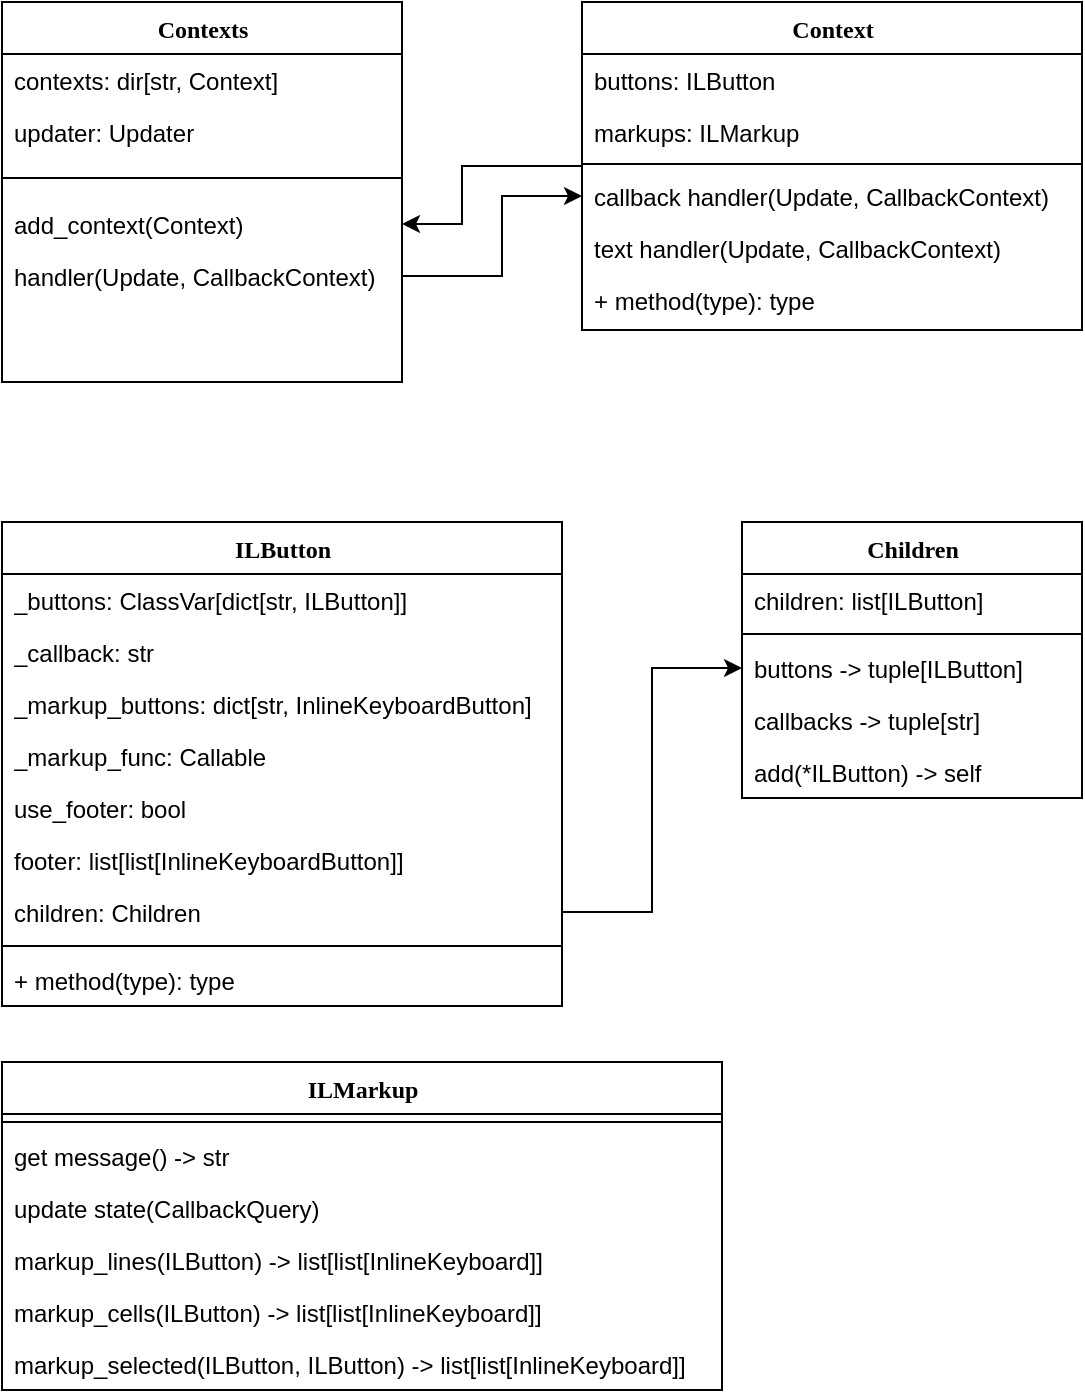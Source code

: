 <mxfile version="20.3.6" type="device"><diagram name="Page-1" id="6133507b-19e7-1e82-6fc7-422aa6c4b21f"><mxGraphModel dx="1509" dy="756" grid="1" gridSize="10" guides="1" tooltips="1" connect="1" arrows="1" fold="1" page="1" pageScale="1" pageWidth="1100" pageHeight="850" background="none" math="0" shadow="0"><root><mxCell id="0"/><mxCell id="1" parent="0"/><mxCell id="235556782a83e6d0-1" value="ILButton" style="swimlane;html=1;fontStyle=1;align=center;verticalAlign=top;childLayout=stackLayout;horizontal=1;startSize=26;horizontalStack=0;resizeParent=1;resizeLast=0;collapsible=1;marginBottom=0;swimlaneFillColor=#ffffff;rounded=0;shadow=0;comic=0;labelBackgroundColor=none;strokeWidth=1;fillColor=none;fontFamily=Verdana;fontSize=12" parent="1" vertex="1"><mxGeometry x="70" y="330" width="280" height="242" as="geometry"/></mxCell><mxCell id="235556782a83e6d0-2" value="_buttons: ClassVar[dict[str, ILButton]]" style="text;html=1;strokeColor=none;fillColor=none;align=left;verticalAlign=top;spacingLeft=4;spacingRight=4;whiteSpace=wrap;overflow=hidden;rotatable=0;points=[[0,0.5],[1,0.5]];portConstraint=eastwest;" parent="235556782a83e6d0-1" vertex="1"><mxGeometry y="26" width="280" height="26" as="geometry"/></mxCell><mxCell id="235556782a83e6d0-3" value="_callback: str" style="text;html=1;strokeColor=none;fillColor=none;align=left;verticalAlign=top;spacingLeft=4;spacingRight=4;whiteSpace=wrap;overflow=hidden;rotatable=0;points=[[0,0.5],[1,0.5]];portConstraint=eastwest;" parent="235556782a83e6d0-1" vertex="1"><mxGeometry y="52" width="280" height="26" as="geometry"/></mxCell><mxCell id="235556782a83e6d0-5" value="_markup_buttons: dict[str, InlineKeyboardButton]" style="text;html=1;strokeColor=none;fillColor=none;align=left;verticalAlign=top;spacingLeft=4;spacingRight=4;whiteSpace=wrap;overflow=hidden;rotatable=0;points=[[0,0.5],[1,0.5]];portConstraint=eastwest;" parent="235556782a83e6d0-1" vertex="1"><mxGeometry y="78" width="280" height="26" as="geometry"/></mxCell><mxCell id="SgPTMHsgucGZpjwZMQLX-17" value="_markup_func: Callable" style="text;html=1;strokeColor=none;fillColor=none;align=left;verticalAlign=top;spacingLeft=4;spacingRight=4;whiteSpace=wrap;overflow=hidden;rotatable=0;points=[[0,0.5],[1,0.5]];portConstraint=eastwest;" vertex="1" parent="235556782a83e6d0-1"><mxGeometry y="104" width="280" height="26" as="geometry"/></mxCell><mxCell id="SgPTMHsgucGZpjwZMQLX-27" value="use_footer: bool" style="text;html=1;strokeColor=none;fillColor=none;align=left;verticalAlign=top;spacingLeft=4;spacingRight=4;whiteSpace=wrap;overflow=hidden;rotatable=0;points=[[0,0.5],[1,0.5]];portConstraint=eastwest;" vertex="1" parent="235556782a83e6d0-1"><mxGeometry y="130" width="280" height="26" as="geometry"/></mxCell><mxCell id="SgPTMHsgucGZpjwZMQLX-19" value="footer: list[list[InlineKeyboardButton]]" style="text;html=1;strokeColor=none;fillColor=none;align=left;verticalAlign=top;spacingLeft=4;spacingRight=4;whiteSpace=wrap;overflow=hidden;rotatable=0;points=[[0,0.5],[1,0.5]];portConstraint=eastwest;" vertex="1" parent="235556782a83e6d0-1"><mxGeometry y="156" width="280" height="26" as="geometry"/></mxCell><mxCell id="SgPTMHsgucGZpjwZMQLX-18" value="children: Children" style="text;html=1;strokeColor=none;fillColor=none;align=left;verticalAlign=top;spacingLeft=4;spacingRight=4;whiteSpace=wrap;overflow=hidden;rotatable=0;points=[[0,0.5],[1,0.5]];portConstraint=eastwest;" vertex="1" parent="235556782a83e6d0-1"><mxGeometry y="182" width="280" height="26" as="geometry"/></mxCell><mxCell id="235556782a83e6d0-6" value="" style="line;html=1;strokeWidth=1;fillColor=none;align=left;verticalAlign=middle;spacingTop=-1;spacingLeft=3;spacingRight=3;rotatable=0;labelPosition=right;points=[];portConstraint=eastwest;" parent="235556782a83e6d0-1" vertex="1"><mxGeometry y="208" width="280" height="8" as="geometry"/></mxCell><mxCell id="235556782a83e6d0-7" value="+ method(type): type" style="text;html=1;strokeColor=none;fillColor=none;align=left;verticalAlign=top;spacingLeft=4;spacingRight=4;whiteSpace=wrap;overflow=hidden;rotatable=0;points=[[0,0.5],[1,0.5]];portConstraint=eastwest;" parent="235556782a83e6d0-1" vertex="1"><mxGeometry y="216" width="280" height="26" as="geometry"/></mxCell><mxCell id="78961159f06e98e8-17" value="Contexts" style="swimlane;html=1;fontStyle=1;align=center;verticalAlign=top;childLayout=stackLayout;horizontal=1;startSize=26;horizontalStack=0;resizeParent=1;resizeLast=0;collapsible=1;marginBottom=0;swimlaneFillColor=#ffffff;rounded=0;shadow=0;comic=0;labelBackgroundColor=none;strokeWidth=1;fillColor=none;fontFamily=Verdana;fontSize=12" parent="1" vertex="1"><mxGeometry x="70" y="70" width="200" height="190" as="geometry"><mxRectangle x="35" y="132" width="100" height="30" as="alternateBounds"/></mxGeometry></mxCell><mxCell id="78961159f06e98e8-23" value="contexts: dir[str, Context]" style="text;html=1;strokeColor=none;fillColor=none;align=left;verticalAlign=top;spacingLeft=4;spacingRight=4;whiteSpace=wrap;overflow=hidden;rotatable=0;points=[[0,0.5],[1,0.5]];portConstraint=eastwest;" parent="78961159f06e98e8-17" vertex="1"><mxGeometry y="26" width="200" height="26" as="geometry"/></mxCell><mxCell id="78961159f06e98e8-24" value="updater: Updater" style="text;html=1;strokeColor=none;fillColor=none;align=left;verticalAlign=top;spacingLeft=4;spacingRight=4;whiteSpace=wrap;overflow=hidden;rotatable=0;points=[[0,0.5],[1,0.5]];portConstraint=eastwest;" parent="78961159f06e98e8-17" vertex="1"><mxGeometry y="52" width="200" height="26" as="geometry"/></mxCell><mxCell id="78961159f06e98e8-19" value="" style="line;html=1;strokeWidth=1;fillColor=none;align=left;verticalAlign=middle;spacingTop=-1;spacingLeft=3;spacingRight=3;rotatable=0;labelPosition=right;points=[];portConstraint=eastwest;" parent="78961159f06e98e8-17" vertex="1"><mxGeometry y="78" width="200" height="20" as="geometry"/></mxCell><mxCell id="78961159f06e98e8-27" value="add_context(Context)" style="text;html=1;strokeColor=none;fillColor=none;align=left;verticalAlign=top;spacingLeft=4;spacingRight=4;whiteSpace=wrap;overflow=hidden;rotatable=0;points=[[0,0.5],[1,0.5]];portConstraint=eastwest;" parent="78961159f06e98e8-17" vertex="1"><mxGeometry y="98" width="200" height="26" as="geometry"/></mxCell><mxCell id="SgPTMHsgucGZpjwZMQLX-5" value="handler(Update, CallbackContext)" style="text;html=1;strokeColor=none;fillColor=none;align=left;verticalAlign=top;spacingLeft=4;spacingRight=4;whiteSpace=wrap;overflow=hidden;rotatable=0;points=[[0,0.5],[1,0.5]];portConstraint=eastwest;" vertex="1" parent="78961159f06e98e8-17"><mxGeometry y="124" width="200" height="26" as="geometry"/></mxCell><mxCell id="SgPTMHsgucGZpjwZMQLX-8" style="edgeStyle=orthogonalEdgeStyle;rounded=0;orthogonalLoop=1;jettySize=auto;html=1;entryX=1;entryY=0.5;entryDx=0;entryDy=0;" edge="1" parent="1" source="78961159f06e98e8-43" target="78961159f06e98e8-27"><mxGeometry relative="1" as="geometry"><Array as="points"><mxPoint x="300" y="152"/><mxPoint x="300" y="181"/></Array></mxGeometry></mxCell><mxCell id="78961159f06e98e8-43" value="Context" style="swimlane;html=1;fontStyle=1;align=center;verticalAlign=top;childLayout=stackLayout;horizontal=1;startSize=26;horizontalStack=0;resizeParent=1;resizeLast=0;collapsible=1;marginBottom=0;swimlaneFillColor=#ffffff;rounded=0;shadow=0;comic=0;labelBackgroundColor=none;strokeWidth=1;fillColor=none;fontFamily=Verdana;fontSize=12" parent="1" vertex="1"><mxGeometry x="360" y="70" width="250" height="164" as="geometry"><mxRectangle x="350" y="70.0" width="90" height="30" as="alternateBounds"/></mxGeometry></mxCell><mxCell id="78961159f06e98e8-44" value="buttons: ILButton" style="text;html=1;strokeColor=none;fillColor=none;align=left;verticalAlign=top;spacingLeft=4;spacingRight=4;whiteSpace=wrap;overflow=hidden;rotatable=0;points=[[0,0.5],[1,0.5]];portConstraint=eastwest;" parent="78961159f06e98e8-43" vertex="1"><mxGeometry y="26" width="250" height="26" as="geometry"/></mxCell><mxCell id="78961159f06e98e8-45" value="markups: ILMarkup" style="text;html=1;strokeColor=none;fillColor=none;align=left;verticalAlign=top;spacingLeft=4;spacingRight=4;whiteSpace=wrap;overflow=hidden;rotatable=0;points=[[0,0.5],[1,0.5]];portConstraint=eastwest;" parent="78961159f06e98e8-43" vertex="1"><mxGeometry y="52" width="250" height="26" as="geometry"/></mxCell><mxCell id="78961159f06e98e8-51" value="" style="line;html=1;strokeWidth=1;fillColor=none;align=left;verticalAlign=middle;spacingTop=-1;spacingLeft=3;spacingRight=3;rotatable=0;labelPosition=right;points=[];portConstraint=eastwest;" parent="78961159f06e98e8-43" vertex="1"><mxGeometry y="78" width="250" height="6" as="geometry"/></mxCell><mxCell id="78961159f06e98e8-52" value="callback handler(Update, CallbackContext)" style="text;html=1;strokeColor=none;fillColor=none;align=left;verticalAlign=top;spacingLeft=4;spacingRight=4;whiteSpace=wrap;overflow=hidden;rotatable=0;points=[[0,0.5],[1,0.5]];portConstraint=eastwest;" parent="78961159f06e98e8-43" vertex="1"><mxGeometry y="84" width="250" height="26" as="geometry"/></mxCell><mxCell id="b94bc138ca980ef-2" value="text handler(Update, CallbackContext)" style="text;html=1;strokeColor=none;fillColor=none;align=left;verticalAlign=top;spacingLeft=4;spacingRight=4;whiteSpace=wrap;overflow=hidden;rotatable=0;points=[[0,0.5],[1,0.5]];portConstraint=eastwest;" parent="78961159f06e98e8-43" vertex="1"><mxGeometry y="110" width="250" height="26" as="geometry"/></mxCell><mxCell id="b94bc138ca980ef-3" value="+ method(type): type" style="text;html=1;strokeColor=none;fillColor=none;align=left;verticalAlign=top;spacingLeft=4;spacingRight=4;whiteSpace=wrap;overflow=hidden;rotatable=0;points=[[0,0.5],[1,0.5]];portConstraint=eastwest;" parent="78961159f06e98e8-43" vertex="1"><mxGeometry y="136" width="250" height="26" as="geometry"/></mxCell><mxCell id="78961159f06e98e8-69" value="ILMarkup" style="swimlane;html=1;fontStyle=1;align=center;verticalAlign=top;childLayout=stackLayout;horizontal=1;startSize=26;horizontalStack=0;resizeParent=1;resizeLast=0;collapsible=1;marginBottom=0;swimlaneFillColor=#ffffff;rounded=0;shadow=0;comic=0;labelBackgroundColor=none;strokeWidth=1;fillColor=none;fontFamily=Verdana;fontSize=12" parent="1" vertex="1"><mxGeometry x="70" y="600" width="360" height="164" as="geometry"/></mxCell><mxCell id="78961159f06e98e8-77" value="" style="line;html=1;strokeWidth=1;fillColor=none;align=left;verticalAlign=middle;spacingTop=-1;spacingLeft=3;spacingRight=3;rotatable=0;labelPosition=right;points=[];portConstraint=eastwest;" parent="78961159f06e98e8-69" vertex="1"><mxGeometry y="26" width="360" height="8" as="geometry"/></mxCell><mxCell id="78961159f06e98e8-70" value="get message() -&amp;gt; str" style="text;html=1;strokeColor=none;fillColor=none;align=left;verticalAlign=top;spacingLeft=4;spacingRight=4;whiteSpace=wrap;overflow=hidden;rotatable=0;points=[[0,0.5],[1,0.5]];portConstraint=eastwest;" parent="78961159f06e98e8-69" vertex="1"><mxGeometry y="34" width="360" height="26" as="geometry"/></mxCell><mxCell id="SgPTMHsgucGZpjwZMQLX-9" value="update state(CallbackQuery)" style="text;html=1;strokeColor=none;fillColor=none;align=left;verticalAlign=top;spacingLeft=4;spacingRight=4;whiteSpace=wrap;overflow=hidden;rotatable=0;points=[[0,0.5],[1,0.5]];portConstraint=eastwest;" vertex="1" parent="78961159f06e98e8-69"><mxGeometry y="60" width="360" height="26" as="geometry"/></mxCell><mxCell id="SgPTMHsgucGZpjwZMQLX-29" value="markup_lines(ILButton) -&amp;gt; list[list[InlineKeyboard]]" style="text;html=1;strokeColor=none;fillColor=none;align=left;verticalAlign=top;spacingLeft=4;spacingRight=4;whiteSpace=wrap;overflow=hidden;rotatable=0;points=[[0,0.5],[1,0.5]];portConstraint=eastwest;" vertex="1" parent="78961159f06e98e8-69"><mxGeometry y="86" width="360" height="26" as="geometry"/></mxCell><mxCell id="SgPTMHsgucGZpjwZMQLX-30" value="markup_cells(ILButton) -&amp;gt; list[list[InlineKeyboard]]" style="text;html=1;strokeColor=none;fillColor=none;align=left;verticalAlign=top;spacingLeft=4;spacingRight=4;whiteSpace=wrap;overflow=hidden;rotatable=0;points=[[0,0.5],[1,0.5]];portConstraint=eastwest;" vertex="1" parent="78961159f06e98e8-69"><mxGeometry y="112" width="360" height="26" as="geometry"/></mxCell><mxCell id="SgPTMHsgucGZpjwZMQLX-33" value="markup_selected(ILButton, ILButton) -&amp;gt; list[list[InlineKeyboard]]" style="text;html=1;strokeColor=none;fillColor=none;align=left;verticalAlign=top;spacingLeft=4;spacingRight=4;whiteSpace=wrap;overflow=hidden;rotatable=0;points=[[0,0.5],[1,0.5]];portConstraint=eastwest;" vertex="1" parent="78961159f06e98e8-69"><mxGeometry y="138" width="360" height="26" as="geometry"/></mxCell><mxCell id="SgPTMHsgucGZpjwZMQLX-7" style="edgeStyle=orthogonalEdgeStyle;rounded=0;orthogonalLoop=1;jettySize=auto;html=1;entryX=0;entryY=0.5;entryDx=0;entryDy=0;" edge="1" parent="1" source="SgPTMHsgucGZpjwZMQLX-5" target="78961159f06e98e8-52"><mxGeometry relative="1" as="geometry"><Array as="points"><mxPoint x="320" y="207"/><mxPoint x="320" y="167"/></Array></mxGeometry></mxCell><mxCell id="SgPTMHsgucGZpjwZMQLX-21" value="Children" style="swimlane;html=1;fontStyle=1;align=center;verticalAlign=top;childLayout=stackLayout;horizontal=1;startSize=26;horizontalStack=0;resizeParent=1;resizeLast=0;collapsible=1;marginBottom=0;swimlaneFillColor=#ffffff;rounded=0;shadow=0;comic=0;labelBackgroundColor=none;strokeWidth=1;fillColor=none;fontFamily=Verdana;fontSize=12" vertex="1" parent="1"><mxGeometry x="440" y="330" width="170" height="138" as="geometry"/></mxCell><mxCell id="SgPTMHsgucGZpjwZMQLX-25" value="children: list[ILButton]" style="text;html=1;strokeColor=none;fillColor=none;align=left;verticalAlign=top;spacingLeft=4;spacingRight=4;whiteSpace=wrap;overflow=hidden;rotatable=0;points=[[0,0.5],[1,0.5]];portConstraint=eastwest;" vertex="1" parent="SgPTMHsgucGZpjwZMQLX-21"><mxGeometry y="26" width="170" height="26" as="geometry"/></mxCell><mxCell id="SgPTMHsgucGZpjwZMQLX-22" value="" style="line;html=1;strokeWidth=1;fillColor=none;align=left;verticalAlign=middle;spacingTop=-1;spacingLeft=3;spacingRight=3;rotatable=0;labelPosition=right;points=[];portConstraint=eastwest;" vertex="1" parent="SgPTMHsgucGZpjwZMQLX-21"><mxGeometry y="52" width="170" height="8" as="geometry"/></mxCell><mxCell id="SgPTMHsgucGZpjwZMQLX-23" value="buttons -&amp;gt; tuple[ILButton]" style="text;html=1;strokeColor=none;fillColor=none;align=left;verticalAlign=top;spacingLeft=4;spacingRight=4;whiteSpace=wrap;overflow=hidden;rotatable=0;points=[[0,0.5],[1,0.5]];portConstraint=eastwest;" vertex="1" parent="SgPTMHsgucGZpjwZMQLX-21"><mxGeometry y="60" width="170" height="26" as="geometry"/></mxCell><mxCell id="SgPTMHsgucGZpjwZMQLX-24" value="callbacks -&amp;gt; tuple[str]" style="text;html=1;strokeColor=none;fillColor=none;align=left;verticalAlign=top;spacingLeft=4;spacingRight=4;whiteSpace=wrap;overflow=hidden;rotatable=0;points=[[0,0.5],[1,0.5]];portConstraint=eastwest;" vertex="1" parent="SgPTMHsgucGZpjwZMQLX-21"><mxGeometry y="86" width="170" height="26" as="geometry"/></mxCell><mxCell id="SgPTMHsgucGZpjwZMQLX-26" value="add(*ILButton) -&amp;gt; self" style="text;html=1;strokeColor=none;fillColor=none;align=left;verticalAlign=top;spacingLeft=4;spacingRight=4;whiteSpace=wrap;overflow=hidden;rotatable=0;points=[[0,0.5],[1,0.5]];portConstraint=eastwest;" vertex="1" parent="SgPTMHsgucGZpjwZMQLX-21"><mxGeometry y="112" width="170" height="26" as="geometry"/></mxCell><mxCell id="SgPTMHsgucGZpjwZMQLX-28" style="edgeStyle=orthogonalEdgeStyle;rounded=0;orthogonalLoop=1;jettySize=auto;html=1;entryX=0;entryY=0.5;entryDx=0;entryDy=0;" edge="1" parent="1" source="SgPTMHsgucGZpjwZMQLX-18" target="SgPTMHsgucGZpjwZMQLX-23"><mxGeometry relative="1" as="geometry"/></mxCell></root></mxGraphModel></diagram></mxfile>